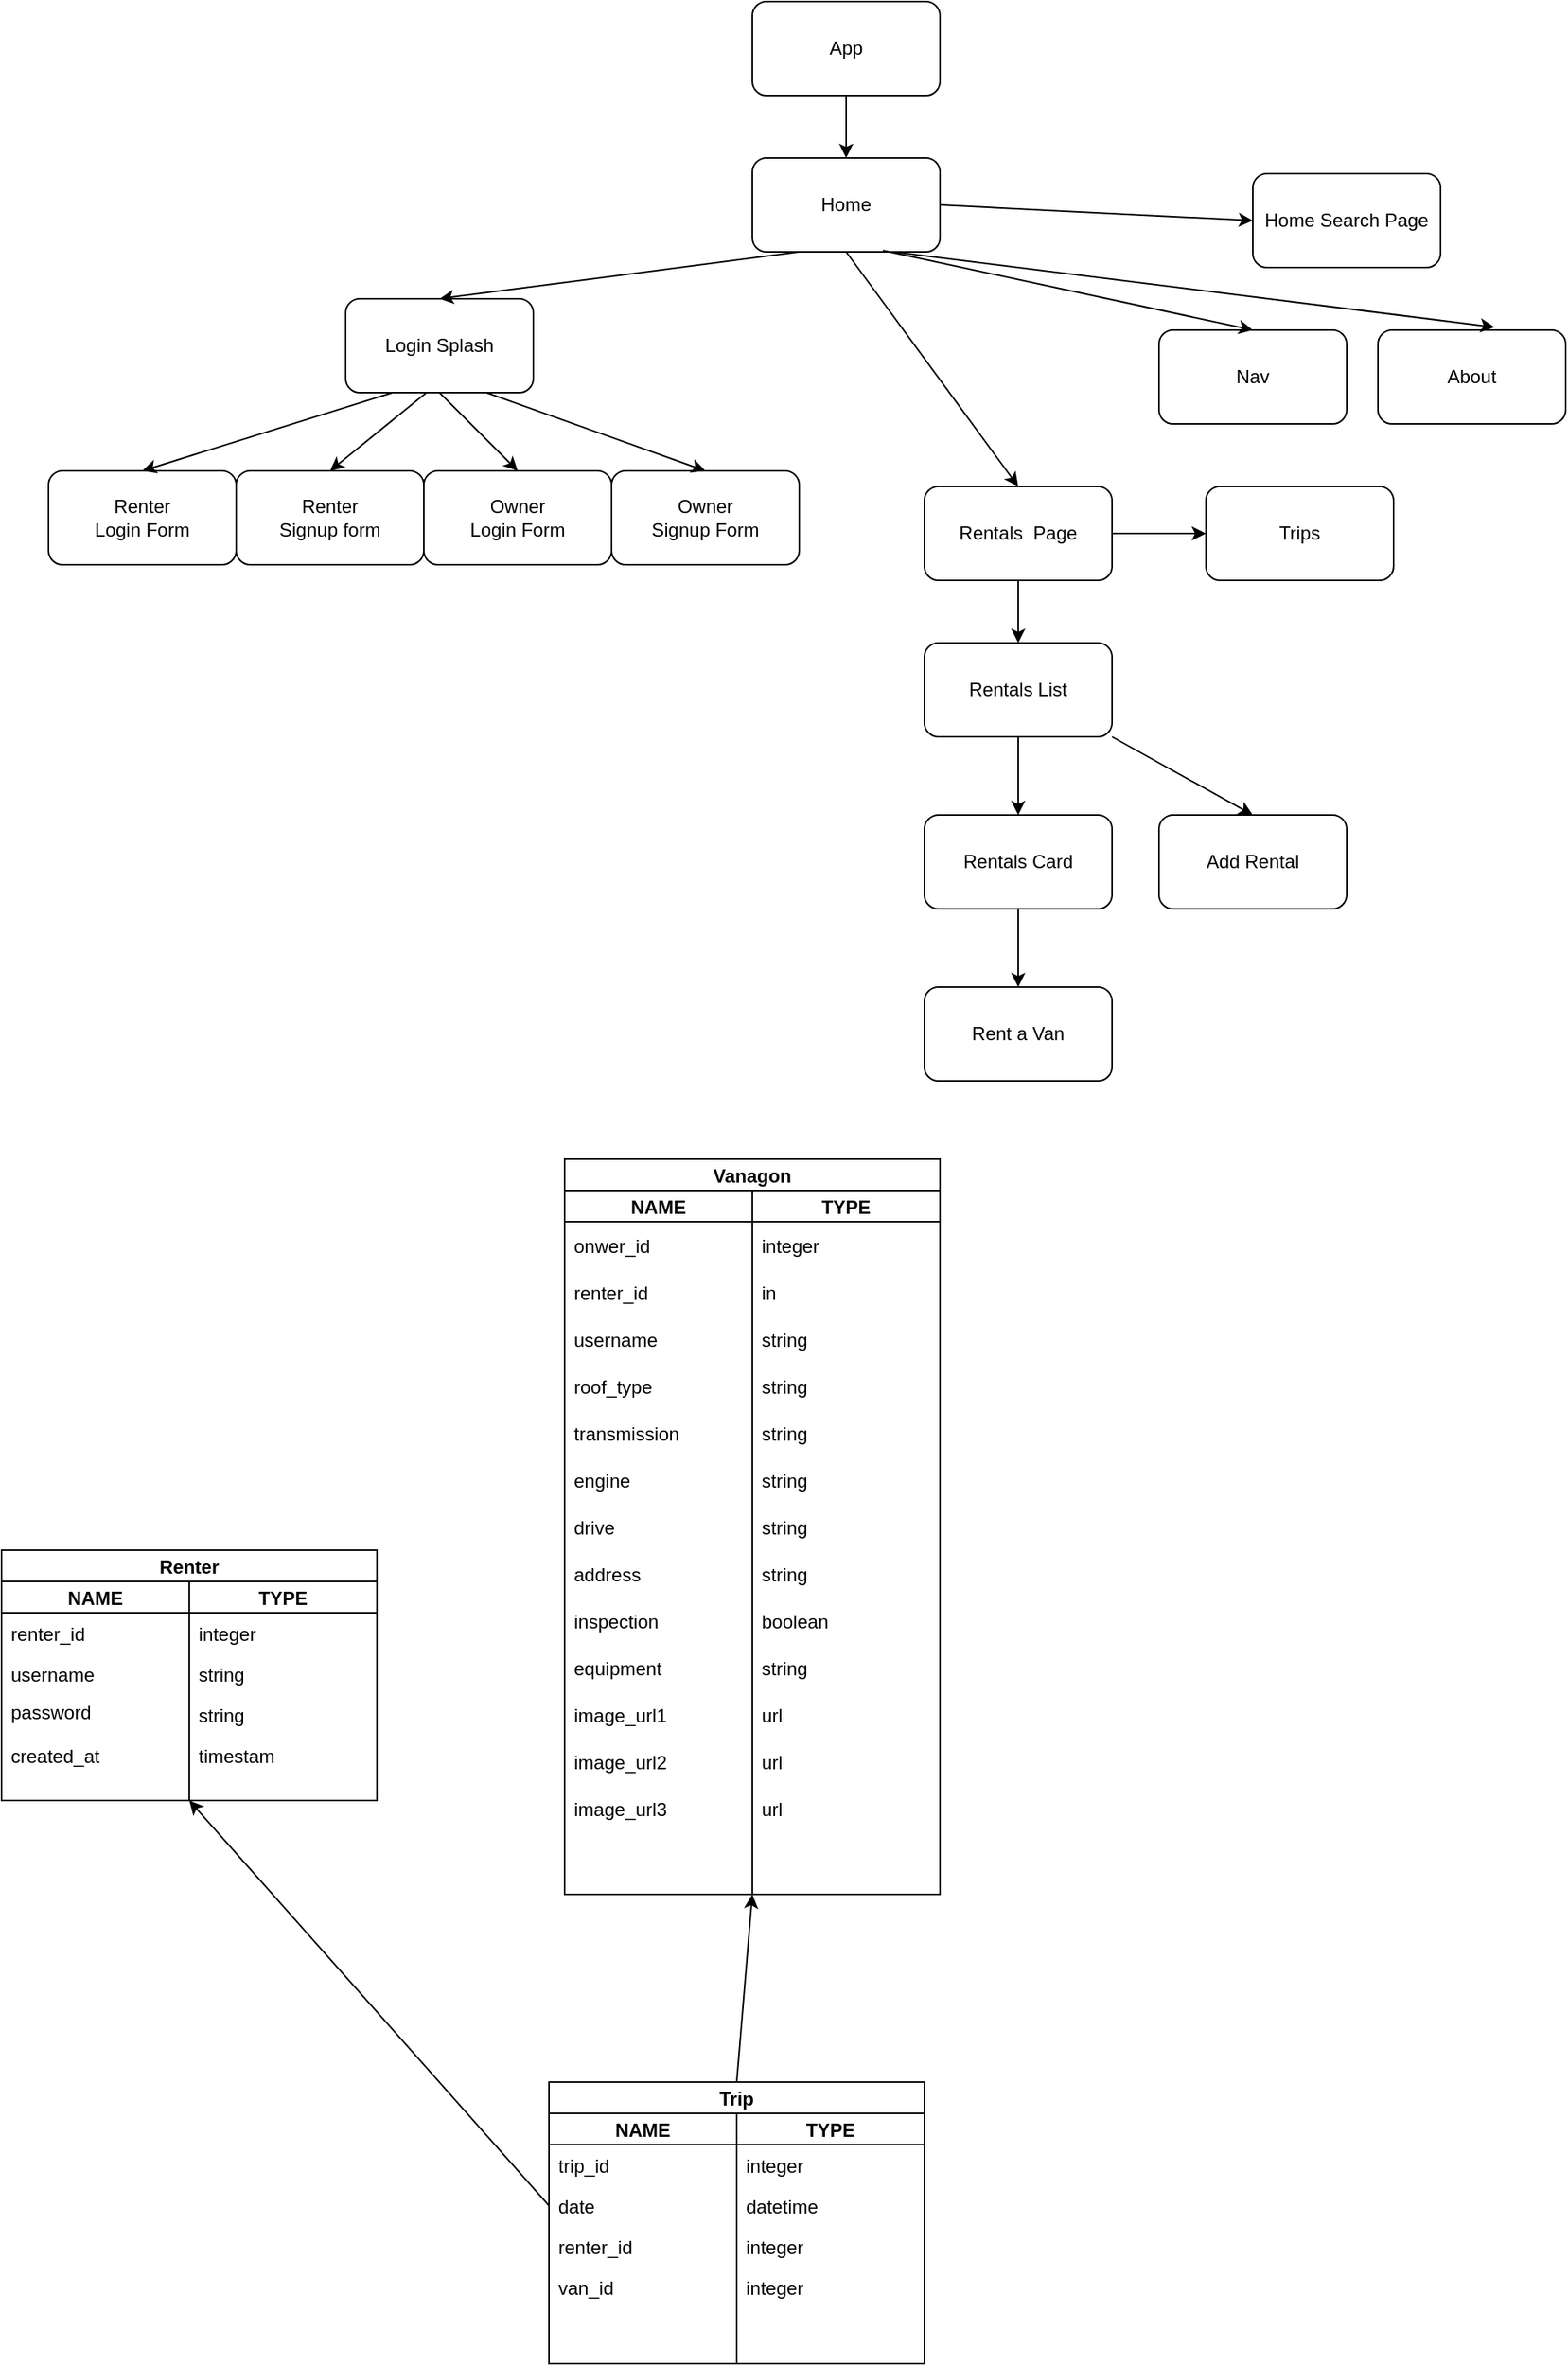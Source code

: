 <mxfile>
    <diagram id="KXl-4FAT85ZMJD6Q97Gb" name="Page-1">
        <mxGraphModel dx="1330" dy="1626" grid="1" gridSize="10" guides="1" tooltips="1" connect="1" arrows="1" fold="1" page="1" pageScale="1" pageWidth="850" pageHeight="1100" math="0" shadow="0">
            <root>
                <mxCell id="0"/>
                <mxCell id="1" parent="0"/>
                <mxCell id="2" value="Home" style="rounded=1;whiteSpace=wrap;html=1;" parent="1" vertex="1">
                    <mxGeometry x="330" y="50" width="120" height="60" as="geometry"/>
                </mxCell>
                <mxCell id="3" value="Login Splash" style="rounded=1;whiteSpace=wrap;html=1;" parent="1" vertex="1">
                    <mxGeometry x="70" y="140" width="120" height="60" as="geometry"/>
                </mxCell>
                <mxCell id="4" value="Renter&lt;br&gt;Signup form" style="rounded=1;whiteSpace=wrap;html=1;" parent="1" vertex="1">
                    <mxGeometry y="250" width="120" height="60" as="geometry"/>
                </mxCell>
                <mxCell id="5" value="Renter&lt;br&gt;Login Form" style="rounded=1;whiteSpace=wrap;html=1;" parent="1" vertex="1">
                    <mxGeometry x="-120" y="250" width="120" height="60" as="geometry"/>
                </mxCell>
                <mxCell id="6" value="Owner&lt;br&gt;Login Form" style="rounded=1;whiteSpace=wrap;html=1;" parent="1" vertex="1">
                    <mxGeometry x="120" y="250" width="120" height="60" as="geometry"/>
                </mxCell>
                <mxCell id="9" value="Owner&lt;br&gt;Signup Form" style="rounded=1;whiteSpace=wrap;html=1;" parent="1" vertex="1">
                    <mxGeometry x="240" y="250" width="120" height="60" as="geometry"/>
                </mxCell>
                <mxCell id="10" value="Nav" style="rounded=1;whiteSpace=wrap;html=1;" parent="1" vertex="1">
                    <mxGeometry x="590" y="160" width="120" height="60" as="geometry"/>
                </mxCell>
                <mxCell id="11" value="About" style="rounded=1;whiteSpace=wrap;html=1;" parent="1" vertex="1">
                    <mxGeometry x="730" y="160" width="120" height="60" as="geometry"/>
                </mxCell>
                <mxCell id="12" value="Rentals&amp;nbsp; Page" style="rounded=1;whiteSpace=wrap;html=1;" parent="1" vertex="1">
                    <mxGeometry x="440" y="260" width="120" height="60" as="geometry"/>
                </mxCell>
                <mxCell id="13" value="Rentals Card" style="rounded=1;whiteSpace=wrap;html=1;" parent="1" vertex="1">
                    <mxGeometry x="440" y="470" width="120" height="60" as="geometry"/>
                </mxCell>
                <mxCell id="14" value="Rentals List" style="rounded=1;whiteSpace=wrap;html=1;" parent="1" vertex="1">
                    <mxGeometry x="440" y="360" width="120" height="60" as="geometry"/>
                </mxCell>
                <mxCell id="16" value="Add Rental" style="rounded=1;whiteSpace=wrap;html=1;" parent="1" vertex="1">
                    <mxGeometry x="590" y="470" width="120" height="60" as="geometry"/>
                </mxCell>
                <mxCell id="17" value="Rent a Van" style="rounded=1;whiteSpace=wrap;html=1;" parent="1" vertex="1">
                    <mxGeometry x="440" y="580" width="120" height="60" as="geometry"/>
                </mxCell>
                <mxCell id="18" value="" style="endArrow=classic;html=1;exitX=0.25;exitY=1;exitDx=0;exitDy=0;entryX=0.5;entryY=0;entryDx=0;entryDy=0;" parent="1" source="2" target="3" edge="1">
                    <mxGeometry width="50" height="50" relative="1" as="geometry">
                        <mxPoint x="370" y="250" as="sourcePoint"/>
                        <mxPoint x="420" y="200" as="targetPoint"/>
                    </mxGeometry>
                </mxCell>
                <mxCell id="19" value="" style="endArrow=classic;html=1;exitX=0.75;exitY=1;exitDx=0;exitDy=0;entryX=0.621;entryY=-0.031;entryDx=0;entryDy=0;entryPerimeter=0;" parent="1" source="2" target="11" edge="1">
                    <mxGeometry width="50" height="50" relative="1" as="geometry">
                        <mxPoint x="370" y="250" as="sourcePoint"/>
                        <mxPoint x="420" y="200" as="targetPoint"/>
                    </mxGeometry>
                </mxCell>
                <mxCell id="20" value="" style="endArrow=classic;html=1;exitX=0.696;exitY=0.985;exitDx=0;exitDy=0;exitPerimeter=0;entryX=0.5;entryY=0;entryDx=0;entryDy=0;" parent="1" source="2" target="10" edge="1">
                    <mxGeometry width="50" height="50" relative="1" as="geometry">
                        <mxPoint x="370" y="250" as="sourcePoint"/>
                        <mxPoint x="420" y="200" as="targetPoint"/>
                    </mxGeometry>
                </mxCell>
                <mxCell id="21" value="" style="endArrow=classic;html=1;exitX=1;exitY=0.5;exitDx=0;exitDy=0;entryX=0;entryY=0.5;entryDx=0;entryDy=0;" parent="1" source="2" target="32" edge="1">
                    <mxGeometry width="50" height="50" relative="1" as="geometry">
                        <mxPoint x="380" y="190" as="sourcePoint"/>
                        <mxPoint x="420" y="200" as="targetPoint"/>
                    </mxGeometry>
                </mxCell>
                <mxCell id="22" value="" style="endArrow=classic;html=1;exitX=0.5;exitY=1;exitDx=0;exitDy=0;entryX=0.5;entryY=0;entryDx=0;entryDy=0;" parent="1" source="12" target="14" edge="1">
                    <mxGeometry width="50" height="50" relative="1" as="geometry">
                        <mxPoint x="370" y="360" as="sourcePoint"/>
                        <mxPoint x="420" y="310" as="targetPoint"/>
                    </mxGeometry>
                </mxCell>
                <mxCell id="23" value="" style="endArrow=classic;html=1;exitX=0.5;exitY=1;exitDx=0;exitDy=0;entryX=0.5;entryY=0;entryDx=0;entryDy=0;" parent="1" source="14" target="13" edge="1">
                    <mxGeometry width="50" height="50" relative="1" as="geometry">
                        <mxPoint x="370" y="440" as="sourcePoint"/>
                        <mxPoint x="420" y="390" as="targetPoint"/>
                    </mxGeometry>
                </mxCell>
                <mxCell id="24" value="" style="endArrow=classic;html=1;exitX=0.5;exitY=1;exitDx=0;exitDy=0;" parent="1" source="13" target="17" edge="1">
                    <mxGeometry width="50" height="50" relative="1" as="geometry">
                        <mxPoint x="370" y="540" as="sourcePoint"/>
                        <mxPoint x="420" y="490" as="targetPoint"/>
                    </mxGeometry>
                </mxCell>
                <mxCell id="25" value="" style="endArrow=classic;html=1;exitX=1;exitY=1;exitDx=0;exitDy=0;entryX=0.5;entryY=0;entryDx=0;entryDy=0;" parent="1" source="14" target="16" edge="1">
                    <mxGeometry width="50" height="50" relative="1" as="geometry">
                        <mxPoint x="440" y="410" as="sourcePoint"/>
                        <mxPoint x="490" y="360" as="targetPoint"/>
                    </mxGeometry>
                </mxCell>
                <mxCell id="26" value="" style="endArrow=classic;html=1;exitX=0.25;exitY=1;exitDx=0;exitDy=0;entryX=0.5;entryY=0;entryDx=0;entryDy=0;" parent="1" source="3" target="5" edge="1">
                    <mxGeometry width="50" height="50" relative="1" as="geometry">
                        <mxPoint x="270" y="300" as="sourcePoint"/>
                        <mxPoint x="320" y="250" as="targetPoint"/>
                    </mxGeometry>
                </mxCell>
                <mxCell id="27" value="" style="endArrow=classic;html=1;exitX=0.433;exitY=0.996;exitDx=0;exitDy=0;exitPerimeter=0;entryX=0.5;entryY=0;entryDx=0;entryDy=0;" parent="1" source="3" target="4" edge="1">
                    <mxGeometry width="50" height="50" relative="1" as="geometry">
                        <mxPoint x="270" y="300" as="sourcePoint"/>
                        <mxPoint x="320" y="250" as="targetPoint"/>
                    </mxGeometry>
                </mxCell>
                <mxCell id="28" value="" style="endArrow=classic;html=1;exitX=0.5;exitY=1;exitDx=0;exitDy=0;entryX=0.5;entryY=0;entryDx=0;entryDy=0;" parent="1" source="3" target="6" edge="1">
                    <mxGeometry width="50" height="50" relative="1" as="geometry">
                        <mxPoint x="270" y="300" as="sourcePoint"/>
                        <mxPoint x="320" y="250" as="targetPoint"/>
                    </mxGeometry>
                </mxCell>
                <mxCell id="29" value="" style="endArrow=classic;html=1;exitX=0.75;exitY=1;exitDx=0;exitDy=0;entryX=0.5;entryY=0;entryDx=0;entryDy=0;" parent="1" source="3" target="9" edge="1">
                    <mxGeometry width="50" height="50" relative="1" as="geometry">
                        <mxPoint x="270" y="300" as="sourcePoint"/>
                        <mxPoint x="320" y="250" as="targetPoint"/>
                    </mxGeometry>
                </mxCell>
                <mxCell id="31" value="" style="endArrow=classic;html=1;exitX=1;exitY=0.5;exitDx=0;exitDy=0;entryX=0;entryY=0.5;entryDx=0;entryDy=0;" parent="1" source="12" edge="1">
                    <mxGeometry width="50" height="50" relative="1" as="geometry">
                        <mxPoint x="350" y="450" as="sourcePoint"/>
                        <mxPoint x="620" y="290" as="targetPoint"/>
                    </mxGeometry>
                </mxCell>
                <mxCell id="32" value="Home Search Page" style="rounded=1;whiteSpace=wrap;html=1;" parent="1" vertex="1">
                    <mxGeometry x="650" y="60" width="120" height="60" as="geometry"/>
                </mxCell>
                <mxCell id="33" value="" style="endArrow=classic;html=1;exitX=0.5;exitY=1;exitDx=0;exitDy=0;entryX=0.5;entryY=0;entryDx=0;entryDy=0;" parent="1" source="2" target="12" edge="1">
                    <mxGeometry width="50" height="50" relative="1" as="geometry">
                        <mxPoint x="330" y="450" as="sourcePoint"/>
                        <mxPoint x="380" y="400" as="targetPoint"/>
                    </mxGeometry>
                </mxCell>
                <mxCell id="34" value="App" style="rounded=1;whiteSpace=wrap;html=1;" parent="1" vertex="1">
                    <mxGeometry x="330" y="-50" width="120" height="60" as="geometry"/>
                </mxCell>
                <mxCell id="35" value="" style="endArrow=classic;html=1;entryX=0.5;entryY=0;entryDx=0;entryDy=0;" parent="1" source="34" target="2" edge="1">
                    <mxGeometry width="50" height="50" relative="1" as="geometry">
                        <mxPoint x="360" y="230" as="sourcePoint"/>
                        <mxPoint x="410" y="180" as="targetPoint"/>
                    </mxGeometry>
                </mxCell>
                <mxCell id="110" value="Renter" style="swimlane;childLayout=stackLayout;resizeParent=1;resizeParentMax=0;startSize=20;" parent="1" vertex="1">
                    <mxGeometry x="-150" y="940" width="240" height="160" as="geometry"/>
                </mxCell>
                <mxCell id="111" value="NAME" style="swimlane;startSize=20;" parent="110" vertex="1">
                    <mxGeometry y="20" width="120" height="140" as="geometry"/>
                </mxCell>
                <mxCell id="115" value="renter_id" style="text;strokeColor=none;fillColor=none;align=left;verticalAlign=top;spacingLeft=4;spacingRight=4;overflow=hidden;rotatable=0;points=[[0,0.5],[1,0.5]];portConstraint=eastwest;" parent="111" vertex="1">
                    <mxGeometry y="20" width="60" height="26" as="geometry"/>
                </mxCell>
                <mxCell id="116" value="username" style="text;strokeColor=none;fillColor=none;align=left;verticalAlign=top;spacingLeft=4;spacingRight=4;overflow=hidden;rotatable=0;points=[[0,0.5],[1,0.5]];portConstraint=eastwest;" parent="111" vertex="1">
                    <mxGeometry y="46" width="80" height="26" as="geometry"/>
                </mxCell>
                <mxCell id="117" value="password" style="text;strokeColor=none;fillColor=none;align=left;verticalAlign=top;spacingLeft=4;spacingRight=4;overflow=hidden;rotatable=0;points=[[0,0.5],[1,0.5]];portConstraint=eastwest;" parent="111" vertex="1">
                    <mxGeometry y="70" width="80" height="28" as="geometry"/>
                </mxCell>
                <mxCell id="119" value="created_at" style="text;strokeColor=none;fillColor=none;align=left;verticalAlign=top;spacingLeft=4;spacingRight=4;overflow=hidden;rotatable=0;points=[[0,0.5],[1,0.5]];portConstraint=eastwest;" parent="111" vertex="1">
                    <mxGeometry y="98" width="80" height="26" as="geometry"/>
                </mxCell>
                <mxCell id="112" value="TYPE" style="swimlane;startSize=20;" parent="110" vertex="1">
                    <mxGeometry x="120" y="20" width="120" height="140" as="geometry"/>
                </mxCell>
                <mxCell id="124" value="integer" style="text;strokeColor=none;fillColor=none;align=left;verticalAlign=top;spacingLeft=4;spacingRight=4;overflow=hidden;rotatable=0;points=[[0,0.5],[1,0.5]];portConstraint=eastwest;" parent="112" vertex="1">
                    <mxGeometry y="20" width="60" height="26" as="geometry"/>
                </mxCell>
                <mxCell id="125" value="string" style="text;strokeColor=none;fillColor=none;align=left;verticalAlign=top;spacingLeft=4;spacingRight=4;overflow=hidden;rotatable=0;points=[[0,0.5],[1,0.5]];portConstraint=eastwest;" parent="112" vertex="1">
                    <mxGeometry y="46" width="60" height="26" as="geometry"/>
                </mxCell>
                <mxCell id="126" value="string" style="text;strokeColor=none;fillColor=none;align=left;verticalAlign=top;spacingLeft=4;spacingRight=4;overflow=hidden;rotatable=0;points=[[0,0.5],[1,0.5]];portConstraint=eastwest;" parent="112" vertex="1">
                    <mxGeometry y="72" width="60" height="26" as="geometry"/>
                </mxCell>
                <mxCell id="127" value="timestamp" style="text;strokeColor=none;fillColor=none;align=left;verticalAlign=top;spacingLeft=4;spacingRight=4;overflow=hidden;rotatable=0;points=[[0,0.5],[1,0.5]];portConstraint=eastwest;" parent="112" vertex="1">
                    <mxGeometry y="98" width="60" height="26" as="geometry"/>
                </mxCell>
                <mxCell id="144" value="Vanagon" style="swimlane;childLayout=stackLayout;resizeParent=1;resizeParentMax=0;startSize=20;" parent="1" vertex="1">
                    <mxGeometry x="210" y="690" width="240" height="470" as="geometry"/>
                </mxCell>
                <mxCell id="145" value="NAME" style="swimlane;startSize=20;" parent="144" vertex="1">
                    <mxGeometry y="20" width="120" height="450" as="geometry"/>
                </mxCell>
                <mxCell id="148" value="onwer_id" style="text;strokeColor=none;fillColor=none;align=left;verticalAlign=middle;spacingLeft=4;spacingRight=4;overflow=hidden;points=[[0,0.5],[1,0.5]];portConstraint=eastwest;rotatable=0;" parent="145" vertex="1">
                    <mxGeometry y="20" width="120" height="30" as="geometry"/>
                </mxCell>
                <mxCell id="149" value="renter_id" style="text;strokeColor=none;fillColor=none;align=left;verticalAlign=middle;spacingLeft=4;spacingRight=4;overflow=hidden;points=[[0,0.5],[1,0.5]];portConstraint=eastwest;rotatable=0;" parent="145" vertex="1">
                    <mxGeometry y="50" width="120" height="30" as="geometry"/>
                </mxCell>
                <mxCell id="150" value="username" style="text;strokeColor=none;fillColor=none;align=left;verticalAlign=middle;spacingLeft=4;spacingRight=4;overflow=hidden;points=[[0,0.5],[1,0.5]];portConstraint=eastwest;rotatable=0;" parent="145" vertex="1">
                    <mxGeometry y="80" width="120" height="30" as="geometry"/>
                </mxCell>
                <mxCell id="151" value="roof_type" style="text;strokeColor=none;fillColor=none;align=left;verticalAlign=middle;spacingLeft=4;spacingRight=4;overflow=hidden;points=[[0,0.5],[1,0.5]];portConstraint=eastwest;rotatable=0;" parent="145" vertex="1">
                    <mxGeometry y="110" width="120" height="30" as="geometry"/>
                </mxCell>
                <mxCell id="156" value="transmission" style="text;strokeColor=none;fillColor=none;align=left;verticalAlign=middle;spacingLeft=4;spacingRight=4;overflow=hidden;points=[[0,0.5],[1,0.5]];portConstraint=eastwest;rotatable=0;" parent="145" vertex="1">
                    <mxGeometry y="140" width="120" height="30" as="geometry"/>
                </mxCell>
                <mxCell id="160" value="engine" style="text;strokeColor=none;fillColor=none;align=left;verticalAlign=middle;spacingLeft=4;spacingRight=4;overflow=hidden;points=[[0,0.5],[1,0.5]];portConstraint=eastwest;rotatable=0;" parent="145" vertex="1">
                    <mxGeometry y="170" width="120" height="30" as="geometry"/>
                </mxCell>
                <mxCell id="161" value="drive" style="text;strokeColor=none;fillColor=none;align=left;verticalAlign=middle;spacingLeft=4;spacingRight=4;overflow=hidden;points=[[0,0.5],[1,0.5]];portConstraint=eastwest;rotatable=0;" parent="145" vertex="1">
                    <mxGeometry y="200" width="120" height="30" as="geometry"/>
                </mxCell>
                <mxCell id="162" value="address" style="text;strokeColor=none;fillColor=none;align=left;verticalAlign=middle;spacingLeft=4;spacingRight=4;overflow=hidden;points=[[0,0.5],[1,0.5]];portConstraint=eastwest;rotatable=0;" parent="145" vertex="1">
                    <mxGeometry y="230" width="120" height="30" as="geometry"/>
                </mxCell>
                <mxCell id="163" value="inspection" style="text;strokeColor=none;fillColor=none;align=left;verticalAlign=middle;spacingLeft=4;spacingRight=4;overflow=hidden;points=[[0,0.5],[1,0.5]];portConstraint=eastwest;rotatable=0;" parent="145" vertex="1">
                    <mxGeometry y="260" width="120" height="30" as="geometry"/>
                </mxCell>
                <mxCell id="254" value="equipment" style="text;strokeColor=none;fillColor=none;align=left;verticalAlign=middle;spacingLeft=4;spacingRight=4;overflow=hidden;points=[[0,0.5],[1,0.5]];portConstraint=eastwest;rotatable=0;" parent="145" vertex="1">
                    <mxGeometry y="290" width="120" height="30" as="geometry"/>
                </mxCell>
                <mxCell id="255" value="image_url1" style="text;strokeColor=none;fillColor=none;align=left;verticalAlign=middle;spacingLeft=4;spacingRight=4;overflow=hidden;points=[[0,0.5],[1,0.5]];portConstraint=eastwest;rotatable=0;" parent="145" vertex="1">
                    <mxGeometry y="320" width="120" height="30" as="geometry"/>
                </mxCell>
                <mxCell id="260" value="image_url2" style="text;strokeColor=none;fillColor=none;align=left;verticalAlign=middle;spacingLeft=4;spacingRight=4;overflow=hidden;points=[[0,0.5],[1,0.5]];portConstraint=eastwest;rotatable=0;" parent="145" vertex="1">
                    <mxGeometry y="350" width="120" height="30" as="geometry"/>
                </mxCell>
                <mxCell id="261" value="image_url3" style="text;strokeColor=none;fillColor=none;align=left;verticalAlign=middle;spacingLeft=4;spacingRight=4;overflow=hidden;points=[[0,0.5],[1,0.5]];portConstraint=eastwest;rotatable=0;" parent="145" vertex="1">
                    <mxGeometry y="380" width="120" height="30" as="geometry"/>
                </mxCell>
                <mxCell id="146" value="TYPE" style="swimlane;startSize=20;" parent="144" vertex="1">
                    <mxGeometry x="120" y="20" width="120" height="450" as="geometry"/>
                </mxCell>
                <mxCell id="152" value="integer" style="text;strokeColor=none;fillColor=none;align=left;verticalAlign=middle;spacingLeft=4;spacingRight=4;overflow=hidden;points=[[0,0.5],[1,0.5]];portConstraint=eastwest;rotatable=0;" parent="146" vertex="1">
                    <mxGeometry y="20" width="120" height="30" as="geometry"/>
                </mxCell>
                <mxCell id="153" value="in" style="text;strokeColor=none;fillColor=none;align=left;verticalAlign=middle;spacingLeft=4;spacingRight=4;overflow=hidden;points=[[0,0.5],[1,0.5]];portConstraint=eastwest;rotatable=0;" parent="146" vertex="1">
                    <mxGeometry y="50" width="120" height="30" as="geometry"/>
                </mxCell>
                <mxCell id="154" value="string" style="text;strokeColor=none;fillColor=none;align=left;verticalAlign=middle;spacingLeft=4;spacingRight=4;overflow=hidden;points=[[0,0.5],[1,0.5]];portConstraint=eastwest;rotatable=0;" parent="146" vertex="1">
                    <mxGeometry y="80" width="120" height="30" as="geometry"/>
                </mxCell>
                <mxCell id="155" value="string" style="text;strokeColor=none;fillColor=none;align=left;verticalAlign=middle;spacingLeft=4;spacingRight=4;overflow=hidden;points=[[0,0.5],[1,0.5]];portConstraint=eastwest;rotatable=0;" parent="146" vertex="1">
                    <mxGeometry y="110" width="120" height="30" as="geometry"/>
                </mxCell>
                <mxCell id="158" value="string" style="text;strokeColor=none;fillColor=none;align=left;verticalAlign=middle;spacingLeft=4;spacingRight=4;overflow=hidden;points=[[0,0.5],[1,0.5]];portConstraint=eastwest;rotatable=0;" parent="146" vertex="1">
                    <mxGeometry y="140" width="120" height="30" as="geometry"/>
                </mxCell>
                <mxCell id="159" value="string" style="text;strokeColor=none;fillColor=none;align=left;verticalAlign=middle;spacingLeft=4;spacingRight=4;overflow=hidden;points=[[0,0.5],[1,0.5]];portConstraint=eastwest;rotatable=0;" parent="146" vertex="1">
                    <mxGeometry y="170" width="120" height="30" as="geometry"/>
                </mxCell>
                <mxCell id="164" value="string" style="text;strokeColor=none;fillColor=none;align=left;verticalAlign=middle;spacingLeft=4;spacingRight=4;overflow=hidden;points=[[0,0.5],[1,0.5]];portConstraint=eastwest;rotatable=0;" parent="146" vertex="1">
                    <mxGeometry y="200" width="120" height="30" as="geometry"/>
                </mxCell>
                <mxCell id="165" value="string" style="text;strokeColor=none;fillColor=none;align=left;verticalAlign=middle;spacingLeft=4;spacingRight=4;overflow=hidden;points=[[0,0.5],[1,0.5]];portConstraint=eastwest;rotatable=0;" parent="146" vertex="1">
                    <mxGeometry y="230" width="120" height="30" as="geometry"/>
                </mxCell>
                <mxCell id="166" value="boolean" style="text;strokeColor=none;fillColor=none;align=left;verticalAlign=middle;spacingLeft=4;spacingRight=4;overflow=hidden;points=[[0,0.5],[1,0.5]];portConstraint=eastwest;rotatable=0;" parent="146" vertex="1">
                    <mxGeometry y="260" width="120" height="30" as="geometry"/>
                </mxCell>
                <mxCell id="256" value="string" style="text;strokeColor=none;fillColor=none;align=left;verticalAlign=middle;spacingLeft=4;spacingRight=4;overflow=hidden;points=[[0,0.5],[1,0.5]];portConstraint=eastwest;rotatable=0;" parent="146" vertex="1">
                    <mxGeometry y="290" width="120" height="30" as="geometry"/>
                </mxCell>
                <mxCell id="257" value="url" style="text;strokeColor=none;fillColor=none;align=left;verticalAlign=middle;spacingLeft=4;spacingRight=4;overflow=hidden;points=[[0,0.5],[1,0.5]];portConstraint=eastwest;rotatable=0;" parent="146" vertex="1">
                    <mxGeometry y="320" width="120" height="30" as="geometry"/>
                </mxCell>
                <mxCell id="258" value="url" style="text;strokeColor=none;fillColor=none;align=left;verticalAlign=middle;spacingLeft=4;spacingRight=4;overflow=hidden;points=[[0,0.5],[1,0.5]];portConstraint=eastwest;rotatable=0;" parent="146" vertex="1">
                    <mxGeometry y="350" width="120" height="30" as="geometry"/>
                </mxCell>
                <mxCell id="259" value="url" style="text;strokeColor=none;fillColor=none;align=left;verticalAlign=middle;spacingLeft=4;spacingRight=4;overflow=hidden;points=[[0,0.5],[1,0.5]];portConstraint=eastwest;rotatable=0;" parent="146" vertex="1">
                    <mxGeometry y="380" width="120" height="30" as="geometry"/>
                </mxCell>
                <mxCell id="280" value="Trip" style="swimlane;childLayout=stackLayout;resizeParent=1;resizeParentMax=0;startSize=20;" parent="1" vertex="1">
                    <mxGeometry x="200" y="1280" width="240" height="180" as="geometry"/>
                </mxCell>
                <mxCell id="281" value="NAME" style="swimlane;startSize=20;" parent="280" vertex="1">
                    <mxGeometry y="20" width="120" height="160" as="geometry"/>
                </mxCell>
                <mxCell id="289" value="trip_id" style="text;strokeColor=none;fillColor=none;align=left;verticalAlign=top;spacingLeft=4;spacingRight=4;overflow=hidden;rotatable=0;points=[[0,0.5],[1,0.5]];portConstraint=eastwest;" parent="281" vertex="1">
                    <mxGeometry y="20" width="120" height="26" as="geometry"/>
                </mxCell>
                <mxCell id="290" value="date" style="text;strokeColor=none;fillColor=none;align=left;verticalAlign=top;spacingLeft=4;spacingRight=4;overflow=hidden;rotatable=0;points=[[0,0.5],[1,0.5]];portConstraint=eastwest;" parent="281" vertex="1">
                    <mxGeometry y="46" width="120" height="26" as="geometry"/>
                </mxCell>
                <mxCell id="291" value="renter_id" style="text;strokeColor=none;fillColor=none;align=left;verticalAlign=top;spacingLeft=4;spacingRight=4;overflow=hidden;rotatable=0;points=[[0,0.5],[1,0.5]];portConstraint=eastwest;" parent="281" vertex="1">
                    <mxGeometry y="72" width="120" height="26" as="geometry"/>
                </mxCell>
                <mxCell id="292" value="van_id" style="text;strokeColor=none;fillColor=none;align=left;verticalAlign=top;spacingLeft=4;spacingRight=4;overflow=hidden;rotatable=0;points=[[0,0.5],[1,0.5]];portConstraint=eastwest;" parent="281" vertex="1">
                    <mxGeometry y="98" width="120" height="26" as="geometry"/>
                </mxCell>
                <mxCell id="282" value="TYPE" style="swimlane;startSize=20;" parent="280" vertex="1">
                    <mxGeometry x="120" y="20" width="120" height="160" as="geometry"/>
                </mxCell>
                <mxCell id="296" value="integer" style="text;strokeColor=none;fillColor=none;align=left;verticalAlign=top;spacingLeft=4;spacingRight=4;overflow=hidden;rotatable=0;points=[[0,0.5],[1,0.5]];portConstraint=eastwest;" parent="282" vertex="1">
                    <mxGeometry y="20" width="120" height="26" as="geometry"/>
                </mxCell>
                <mxCell id="297" value="datetime" style="text;strokeColor=none;fillColor=none;align=left;verticalAlign=top;spacingLeft=4;spacingRight=4;overflow=hidden;rotatable=0;points=[[0,0.5],[1,0.5]];portConstraint=eastwest;" parent="282" vertex="1">
                    <mxGeometry y="46" width="120" height="26" as="geometry"/>
                </mxCell>
                <mxCell id="298" value="integer" style="text;strokeColor=none;fillColor=none;align=left;verticalAlign=top;spacingLeft=4;spacingRight=4;overflow=hidden;rotatable=0;points=[[0,0.5],[1,0.5]];portConstraint=eastwest;" parent="282" vertex="1">
                    <mxGeometry y="72" width="120" height="26" as="geometry"/>
                </mxCell>
                <mxCell id="299" value="integer" style="text;strokeColor=none;fillColor=none;align=left;verticalAlign=top;spacingLeft=4;spacingRight=4;overflow=hidden;rotatable=0;points=[[0,0.5],[1,0.5]];portConstraint=eastwest;" parent="282" vertex="1">
                    <mxGeometry y="98" width="120" height="26" as="geometry"/>
                </mxCell>
                <mxCell id="301" value="" style="endArrow=classic;html=1;exitX=0.5;exitY=0;exitDx=0;exitDy=0;entryX=0;entryY=1;entryDx=0;entryDy=0;" parent="1" source="280" target="146" edge="1">
                    <mxGeometry width="50" height="50" relative="1" as="geometry">
                        <mxPoint x="570" y="1150" as="sourcePoint"/>
                        <mxPoint x="620" y="1100" as="targetPoint"/>
                    </mxGeometry>
                </mxCell>
                <mxCell id="302" value="" style="endArrow=classic;html=1;exitX=0;exitY=0.5;exitDx=0;exitDy=0;entryX=1;entryY=1;entryDx=0;entryDy=0;" parent="1" source="290" target="111" edge="1">
                    <mxGeometry width="50" height="50" relative="1" as="geometry">
                        <mxPoint x="440" y="1200" as="sourcePoint"/>
                        <mxPoint x="490" y="1150" as="targetPoint"/>
                    </mxGeometry>
                </mxCell>
                <mxCell id="303" value="Trips" style="rounded=1;whiteSpace=wrap;html=1;" parent="1" vertex="1">
                    <mxGeometry x="620" y="260" width="120" height="60" as="geometry"/>
                </mxCell>
            </root>
        </mxGraphModel>
    </diagram>
</mxfile>